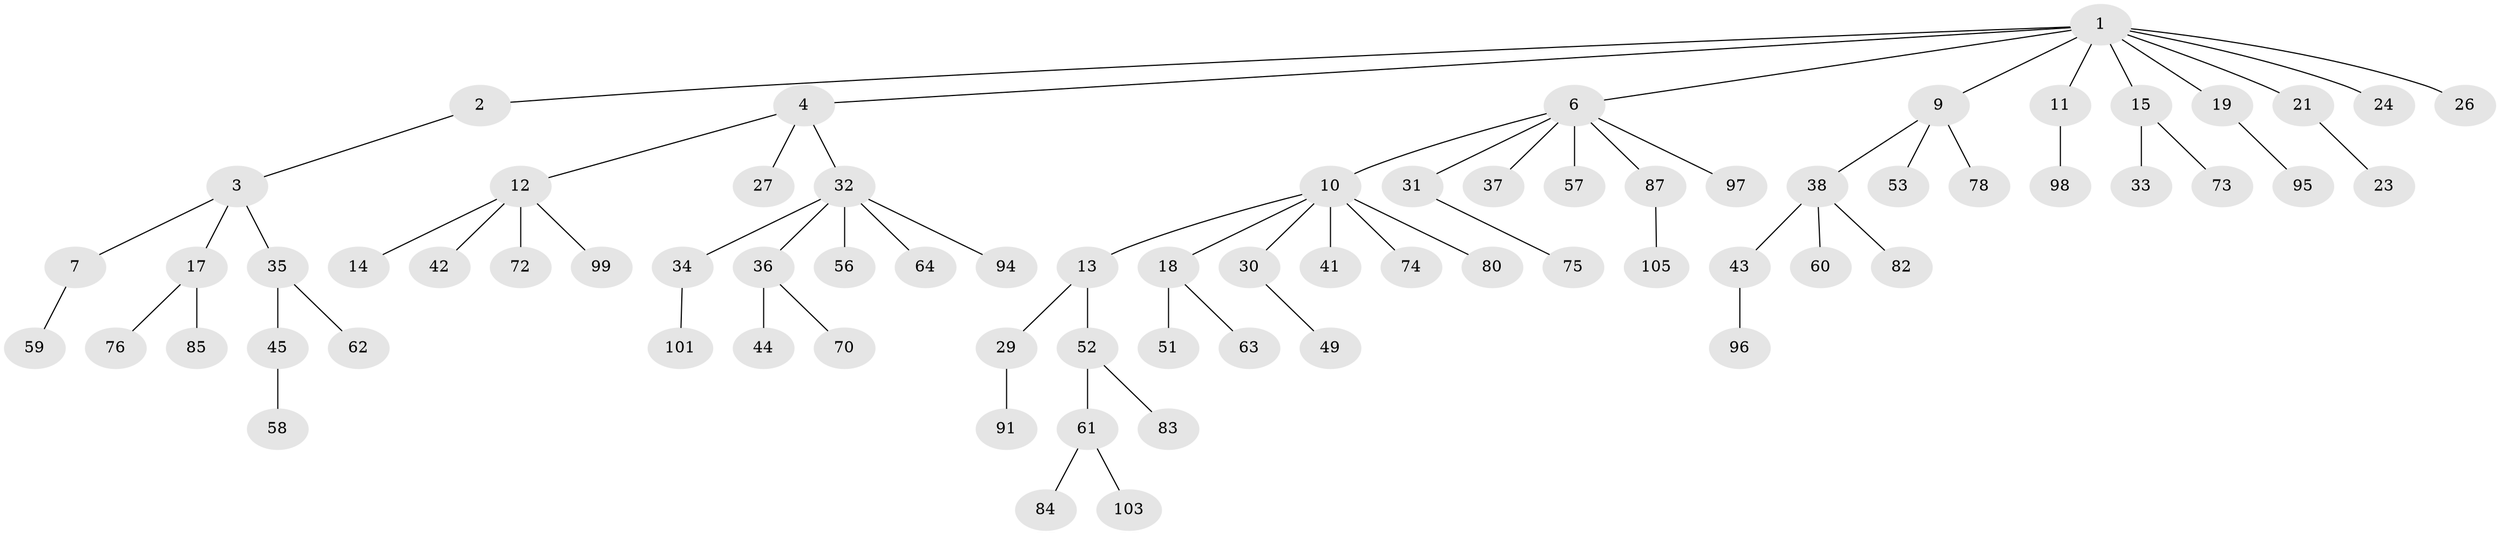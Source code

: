 // Generated by graph-tools (version 1.1) at 2025/24/03/03/25 07:24:05]
// undirected, 72 vertices, 71 edges
graph export_dot {
graph [start="1"]
  node [color=gray90,style=filled];
  1 [super="+5"];
  2;
  3 [super="+28"];
  4;
  6 [super="+8"];
  7 [super="+40"];
  9 [super="+22"];
  10 [super="+55"];
  11 [super="+25"];
  12 [super="+102"];
  13;
  14 [super="+16"];
  15 [super="+20"];
  17 [super="+66"];
  18 [super="+50"];
  19 [super="+77"];
  21;
  23;
  24;
  26;
  27 [super="+71"];
  29 [super="+48"];
  30 [super="+81"];
  31;
  32 [super="+47"];
  33;
  34 [super="+88"];
  35 [super="+89"];
  36 [super="+39"];
  37 [super="+79"];
  38;
  41 [super="+67"];
  42 [super="+54"];
  43 [super="+68"];
  44;
  45 [super="+46"];
  49;
  51 [super="+93"];
  52 [super="+69"];
  53 [super="+65"];
  56;
  57 [super="+92"];
  58;
  59;
  60;
  61 [super="+100"];
  62;
  63;
  64;
  70;
  72;
  73;
  74 [super="+86"];
  75;
  76;
  78;
  80;
  82 [super="+104"];
  83;
  84 [super="+90"];
  85;
  87;
  91;
  94;
  95;
  96;
  97;
  98;
  99;
  101;
  103;
  105;
  1 -- 2;
  1 -- 4;
  1 -- 6;
  1 -- 9;
  1 -- 15;
  1 -- 19;
  1 -- 24;
  1 -- 26;
  1 -- 11;
  1 -- 21;
  2 -- 3;
  3 -- 7;
  3 -- 17;
  3 -- 35;
  4 -- 12;
  4 -- 27;
  4 -- 32;
  6 -- 10;
  6 -- 97;
  6 -- 37;
  6 -- 87;
  6 -- 57;
  6 -- 31;
  7 -- 59;
  9 -- 38;
  9 -- 53;
  9 -- 78;
  10 -- 13;
  10 -- 18;
  10 -- 30;
  10 -- 41;
  10 -- 80;
  10 -- 74;
  11 -- 98;
  12 -- 14;
  12 -- 42;
  12 -- 72;
  12 -- 99;
  13 -- 29;
  13 -- 52;
  15 -- 73;
  15 -- 33;
  17 -- 76;
  17 -- 85;
  18 -- 51;
  18 -- 63;
  19 -- 95;
  21 -- 23;
  29 -- 91;
  30 -- 49;
  31 -- 75;
  32 -- 34;
  32 -- 36;
  32 -- 56;
  32 -- 64;
  32 -- 94;
  34 -- 101;
  35 -- 45;
  35 -- 62;
  36 -- 44;
  36 -- 70;
  38 -- 43;
  38 -- 60;
  38 -- 82;
  43 -- 96;
  45 -- 58;
  52 -- 61;
  52 -- 83;
  61 -- 84;
  61 -- 103;
  87 -- 105;
}
